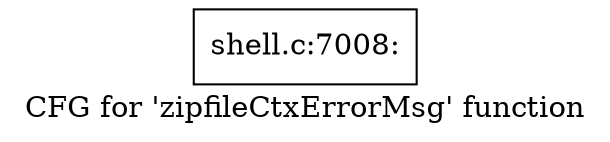 digraph "CFG for 'zipfileCtxErrorMsg' function" {
	label="CFG for 'zipfileCtxErrorMsg' function";

	Node0x5602763b4040 [shape=record,label="{shell.c:7008:}"];
}
